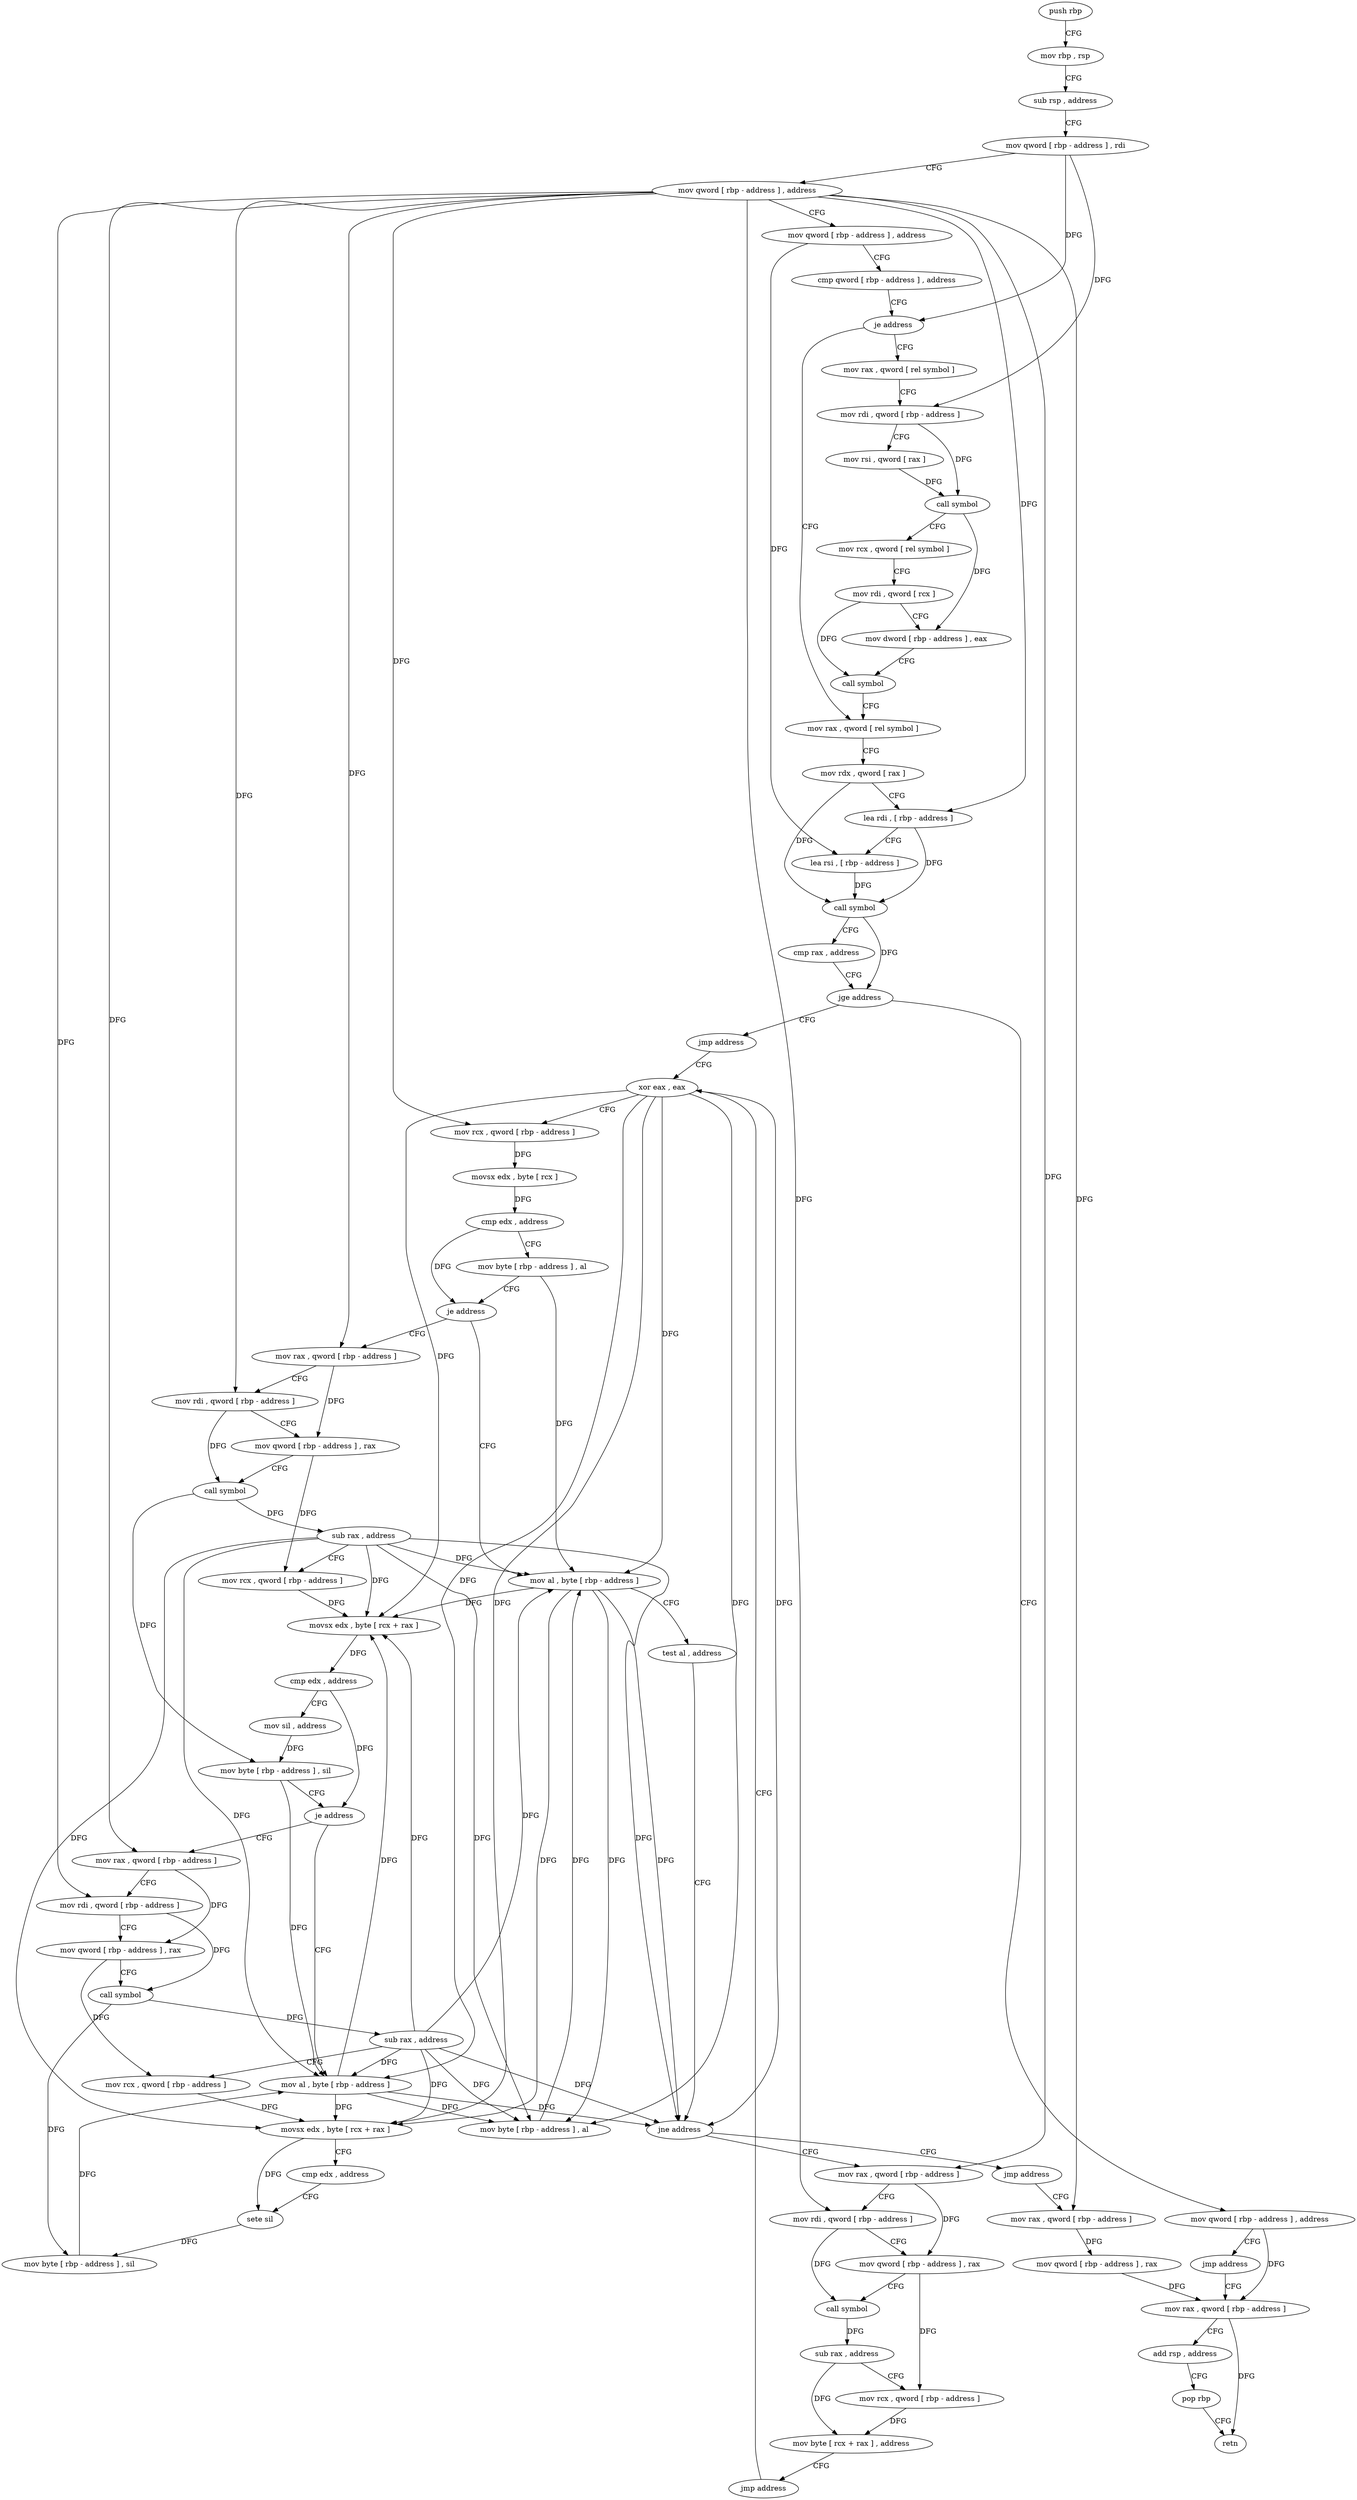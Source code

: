 digraph "func" {
"4237536" [label = "push rbp" ]
"4237537" [label = "mov rbp , rsp" ]
"4237540" [label = "sub rsp , address" ]
"4237544" [label = "mov qword [ rbp - address ] , rdi" ]
"4237548" [label = "mov qword [ rbp - address ] , address" ]
"4237556" [label = "mov qword [ rbp - address ] , address" ]
"4237564" [label = "cmp qword [ rbp - address ] , address" ]
"4237569" [label = "je address" ]
"4237612" [label = "mov rax , qword [ rel symbol ]" ]
"4237575" [label = "mov rax , qword [ rel symbol ]" ]
"4237619" [label = "mov rdx , qword [ rax ]" ]
"4237622" [label = "lea rdi , [ rbp - address ]" ]
"4237626" [label = "lea rsi , [ rbp - address ]" ]
"4237630" [label = "call symbol" ]
"4237635" [label = "cmp rax , address" ]
"4237639" [label = "jge address" ]
"4237658" [label = "jmp address" ]
"4237645" [label = "mov qword [ rbp - address ] , address" ]
"4237582" [label = "mov rdi , qword [ rbp - address ]" ]
"4237586" [label = "mov rsi , qword [ rax ]" ]
"4237589" [label = "call symbol" ]
"4237594" [label = "mov rcx , qword [ rel symbol ]" ]
"4237601" [label = "mov rdi , qword [ rcx ]" ]
"4237604" [label = "mov dword [ rbp - address ] , eax" ]
"4237607" [label = "call symbol" ]
"4237663" [label = "xor eax , eax" ]
"4237653" [label = "jmp address" ]
"4237839" [label = "mov rax , qword [ rbp - address ]" ]
"4237665" [label = "mov rcx , qword [ rbp - address ]" ]
"4237669" [label = "movsx edx , byte [ rcx ]" ]
"4237672" [label = "cmp edx , address" ]
"4237675" [label = "mov byte [ rbp - address ] , al" ]
"4237678" [label = "je address" ]
"4237779" [label = "mov al , byte [ rbp - address ]" ]
"4237684" [label = "mov rax , qword [ rbp - address ]" ]
"4237843" [label = "add rsp , address" ]
"4237847" [label = "pop rbp" ]
"4237848" [label = "retn" ]
"4237782" [label = "test al , address" ]
"4237784" [label = "jne address" ]
"4237795" [label = "mov rax , qword [ rbp - address ]" ]
"4237790" [label = "jmp address" ]
"4237688" [label = "mov rdi , qword [ rbp - address ]" ]
"4237692" [label = "mov qword [ rbp - address ] , rax" ]
"4237696" [label = "call symbol" ]
"4237701" [label = "sub rax , address" ]
"4237707" [label = "mov rcx , qword [ rbp - address ]" ]
"4237711" [label = "movsx edx , byte [ rcx + rax ]" ]
"4237715" [label = "cmp edx , address" ]
"4237718" [label = "mov sil , address" ]
"4237721" [label = "mov byte [ rbp - address ] , sil" ]
"4237725" [label = "je address" ]
"4237773" [label = "mov al , byte [ rbp - address ]" ]
"4237731" [label = "mov rax , qword [ rbp - address ]" ]
"4237799" [label = "mov rdi , qword [ rbp - address ]" ]
"4237803" [label = "mov qword [ rbp - address ] , rax" ]
"4237807" [label = "call symbol" ]
"4237812" [label = "sub rax , address" ]
"4237818" [label = "mov rcx , qword [ rbp - address ]" ]
"4237822" [label = "mov byte [ rcx + rax ] , address" ]
"4237826" [label = "jmp address" ]
"4237831" [label = "mov rax , qword [ rbp - address ]" ]
"4237776" [label = "mov byte [ rbp - address ] , al" ]
"4237735" [label = "mov rdi , qword [ rbp - address ]" ]
"4237739" [label = "mov qword [ rbp - address ] , rax" ]
"4237743" [label = "call symbol" ]
"4237748" [label = "sub rax , address" ]
"4237754" [label = "mov rcx , qword [ rbp - address ]" ]
"4237758" [label = "movsx edx , byte [ rcx + rax ]" ]
"4237762" [label = "cmp edx , address" ]
"4237765" [label = "sete sil" ]
"4237769" [label = "mov byte [ rbp - address ] , sil" ]
"4237835" [label = "mov qword [ rbp - address ] , rax" ]
"4237536" -> "4237537" [ label = "CFG" ]
"4237537" -> "4237540" [ label = "CFG" ]
"4237540" -> "4237544" [ label = "CFG" ]
"4237544" -> "4237548" [ label = "CFG" ]
"4237544" -> "4237569" [ label = "DFG" ]
"4237544" -> "4237582" [ label = "DFG" ]
"4237548" -> "4237556" [ label = "CFG" ]
"4237548" -> "4237665" [ label = "DFG" ]
"4237548" -> "4237684" [ label = "DFG" ]
"4237548" -> "4237688" [ label = "DFG" ]
"4237548" -> "4237795" [ label = "DFG" ]
"4237548" -> "4237799" [ label = "DFG" ]
"4237548" -> "4237731" [ label = "DFG" ]
"4237548" -> "4237735" [ label = "DFG" ]
"4237548" -> "4237831" [ label = "DFG" ]
"4237548" -> "4237622" [ label = "DFG" ]
"4237556" -> "4237564" [ label = "CFG" ]
"4237556" -> "4237626" [ label = "DFG" ]
"4237564" -> "4237569" [ label = "CFG" ]
"4237569" -> "4237612" [ label = "CFG" ]
"4237569" -> "4237575" [ label = "CFG" ]
"4237612" -> "4237619" [ label = "CFG" ]
"4237575" -> "4237582" [ label = "CFG" ]
"4237619" -> "4237622" [ label = "CFG" ]
"4237619" -> "4237630" [ label = "DFG" ]
"4237622" -> "4237626" [ label = "CFG" ]
"4237622" -> "4237630" [ label = "DFG" ]
"4237626" -> "4237630" [ label = "DFG" ]
"4237630" -> "4237635" [ label = "CFG" ]
"4237630" -> "4237639" [ label = "DFG" ]
"4237635" -> "4237639" [ label = "CFG" ]
"4237639" -> "4237658" [ label = "CFG" ]
"4237639" -> "4237645" [ label = "CFG" ]
"4237658" -> "4237663" [ label = "CFG" ]
"4237645" -> "4237653" [ label = "CFG" ]
"4237645" -> "4237839" [ label = "DFG" ]
"4237582" -> "4237586" [ label = "CFG" ]
"4237582" -> "4237589" [ label = "DFG" ]
"4237586" -> "4237589" [ label = "DFG" ]
"4237589" -> "4237594" [ label = "CFG" ]
"4237589" -> "4237604" [ label = "DFG" ]
"4237594" -> "4237601" [ label = "CFG" ]
"4237601" -> "4237604" [ label = "CFG" ]
"4237601" -> "4237607" [ label = "DFG" ]
"4237604" -> "4237607" [ label = "CFG" ]
"4237607" -> "4237612" [ label = "CFG" ]
"4237663" -> "4237665" [ label = "CFG" ]
"4237663" -> "4237779" [ label = "DFG" ]
"4237663" -> "4237784" [ label = "DFG" ]
"4237663" -> "4237711" [ label = "DFG" ]
"4237663" -> "4237773" [ label = "DFG" ]
"4237663" -> "4237776" [ label = "DFG" ]
"4237663" -> "4237758" [ label = "DFG" ]
"4237653" -> "4237839" [ label = "CFG" ]
"4237839" -> "4237843" [ label = "CFG" ]
"4237839" -> "4237848" [ label = "DFG" ]
"4237665" -> "4237669" [ label = "DFG" ]
"4237669" -> "4237672" [ label = "DFG" ]
"4237672" -> "4237675" [ label = "CFG" ]
"4237672" -> "4237678" [ label = "DFG" ]
"4237675" -> "4237678" [ label = "CFG" ]
"4237675" -> "4237779" [ label = "DFG" ]
"4237678" -> "4237779" [ label = "CFG" ]
"4237678" -> "4237684" [ label = "CFG" ]
"4237779" -> "4237782" [ label = "CFG" ]
"4237779" -> "4237784" [ label = "DFG" ]
"4237779" -> "4237711" [ label = "DFG" ]
"4237779" -> "4237776" [ label = "DFG" ]
"4237779" -> "4237758" [ label = "DFG" ]
"4237684" -> "4237688" [ label = "CFG" ]
"4237684" -> "4237692" [ label = "DFG" ]
"4237843" -> "4237847" [ label = "CFG" ]
"4237847" -> "4237848" [ label = "CFG" ]
"4237782" -> "4237784" [ label = "CFG" ]
"4237784" -> "4237795" [ label = "CFG" ]
"4237784" -> "4237790" [ label = "CFG" ]
"4237795" -> "4237799" [ label = "CFG" ]
"4237795" -> "4237803" [ label = "DFG" ]
"4237790" -> "4237831" [ label = "CFG" ]
"4237688" -> "4237692" [ label = "CFG" ]
"4237688" -> "4237696" [ label = "DFG" ]
"4237692" -> "4237696" [ label = "CFG" ]
"4237692" -> "4237707" [ label = "DFG" ]
"4237696" -> "4237701" [ label = "DFG" ]
"4237696" -> "4237721" [ label = "DFG" ]
"4237701" -> "4237707" [ label = "CFG" ]
"4237701" -> "4237784" [ label = "DFG" ]
"4237701" -> "4237779" [ label = "DFG" ]
"4237701" -> "4237711" [ label = "DFG" ]
"4237701" -> "4237773" [ label = "DFG" ]
"4237701" -> "4237776" [ label = "DFG" ]
"4237701" -> "4237758" [ label = "DFG" ]
"4237707" -> "4237711" [ label = "DFG" ]
"4237711" -> "4237715" [ label = "DFG" ]
"4237715" -> "4237718" [ label = "CFG" ]
"4237715" -> "4237725" [ label = "DFG" ]
"4237718" -> "4237721" [ label = "DFG" ]
"4237721" -> "4237725" [ label = "CFG" ]
"4237721" -> "4237773" [ label = "DFG" ]
"4237725" -> "4237773" [ label = "CFG" ]
"4237725" -> "4237731" [ label = "CFG" ]
"4237773" -> "4237776" [ label = "DFG" ]
"4237773" -> "4237784" [ label = "DFG" ]
"4237773" -> "4237711" [ label = "DFG" ]
"4237773" -> "4237758" [ label = "DFG" ]
"4237731" -> "4237735" [ label = "CFG" ]
"4237731" -> "4237739" [ label = "DFG" ]
"4237799" -> "4237803" [ label = "CFG" ]
"4237799" -> "4237807" [ label = "DFG" ]
"4237803" -> "4237807" [ label = "CFG" ]
"4237803" -> "4237818" [ label = "DFG" ]
"4237807" -> "4237812" [ label = "DFG" ]
"4237812" -> "4237818" [ label = "CFG" ]
"4237812" -> "4237822" [ label = "DFG" ]
"4237818" -> "4237822" [ label = "DFG" ]
"4237822" -> "4237826" [ label = "CFG" ]
"4237826" -> "4237663" [ label = "CFG" ]
"4237831" -> "4237835" [ label = "DFG" ]
"4237776" -> "4237779" [ label = "DFG" ]
"4237735" -> "4237739" [ label = "CFG" ]
"4237735" -> "4237743" [ label = "DFG" ]
"4237739" -> "4237743" [ label = "CFG" ]
"4237739" -> "4237754" [ label = "DFG" ]
"4237743" -> "4237748" [ label = "DFG" ]
"4237743" -> "4237769" [ label = "DFG" ]
"4237748" -> "4237754" [ label = "CFG" ]
"4237748" -> "4237784" [ label = "DFG" ]
"4237748" -> "4237711" [ label = "DFG" ]
"4237748" -> "4237776" [ label = "DFG" ]
"4237748" -> "4237779" [ label = "DFG" ]
"4237748" -> "4237773" [ label = "DFG" ]
"4237748" -> "4237758" [ label = "DFG" ]
"4237754" -> "4237758" [ label = "DFG" ]
"4237758" -> "4237762" [ label = "CFG" ]
"4237758" -> "4237765" [ label = "DFG" ]
"4237762" -> "4237765" [ label = "CFG" ]
"4237765" -> "4237769" [ label = "DFG" ]
"4237769" -> "4237773" [ label = "DFG" ]
"4237835" -> "4237839" [ label = "DFG" ]
}
